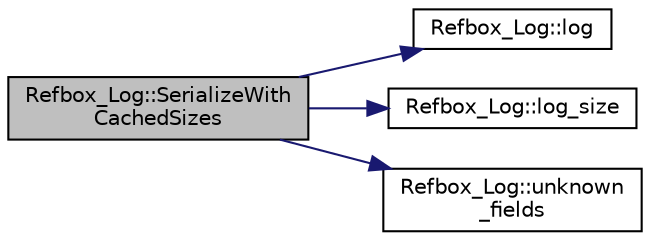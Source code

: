 digraph "Refbox_Log::SerializeWithCachedSizes"
{
 // INTERACTIVE_SVG=YES
  edge [fontname="Helvetica",fontsize="10",labelfontname="Helvetica",labelfontsize="10"];
  node [fontname="Helvetica",fontsize="10",shape=record];
  rankdir="LR";
  Node1 [label="Refbox_Log::SerializeWith\lCachedSizes",height=0.2,width=0.4,color="black", fillcolor="grey75", style="filled", fontcolor="black"];
  Node1 -> Node2 [color="midnightblue",fontsize="10",style="solid",fontname="Helvetica"];
  Node2 [label="Refbox_Log::log",height=0.2,width=0.4,color="black", fillcolor="white", style="filled",URL="$df/dfa/class_refbox___log.html#a65236f4315805630893a0de86b7195b1"];
  Node1 -> Node3 [color="midnightblue",fontsize="10",style="solid",fontname="Helvetica"];
  Node3 [label="Refbox_Log::log_size",height=0.2,width=0.4,color="black", fillcolor="white", style="filled",URL="$df/dfa/class_refbox___log.html#a3ba8b289783c270761268fc6e78d2a0d"];
  Node1 -> Node4 [color="midnightblue",fontsize="10",style="solid",fontname="Helvetica"];
  Node4 [label="Refbox_Log::unknown\l_fields",height=0.2,width=0.4,color="black", fillcolor="white", style="filled",URL="$df/dfa/class_refbox___log.html#ad3b7d0fcd8cfed079b01b69778304ef6"];
}
